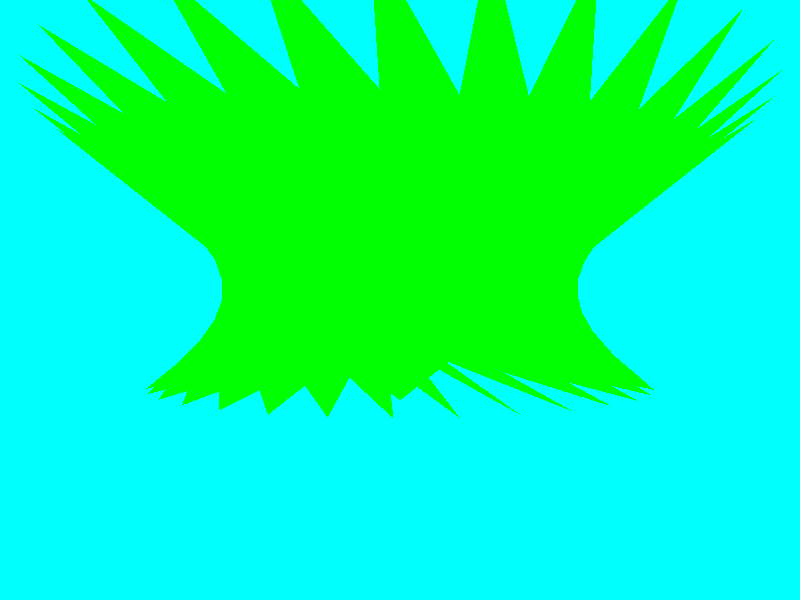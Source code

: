

background {
    rgb<0,1,1>
}

light_source {
    <0,100,0>
    rgb<1,1,1>
}


light_source {
    <0,-100,0>
    rgb<1,1,1>
}

camera {
    location<0,4,-30>
    look_at<0,5,0>
} 


#declare Leaf2 = mesh2 {

    vertex_vectors {
        5
        <0,0,0>     //0
        <1,4,0>     //1
        <12,13,-11>    //2
        <2,3,1>     //3
        <6,1,10>     //4
    }
    
    face_indices {
        4
        <0,1,2>
        <0,1,3>
        <4,1,2>
        <4,1,3>
    }
}

#declare LeafRing = union {
    #declare Index = 0;
    #while (Index < 360) 
        object {
            Leaf2
            rotate<0,Index,0>
        }
        #declare Index = Index + 10;
    #end
    texture {
        pigment {
            rgb<0,1,0>
        }
        finish {
            specular 0.5
            roughness 0.005
        }
    }        
}

object {
    LeafRing
}